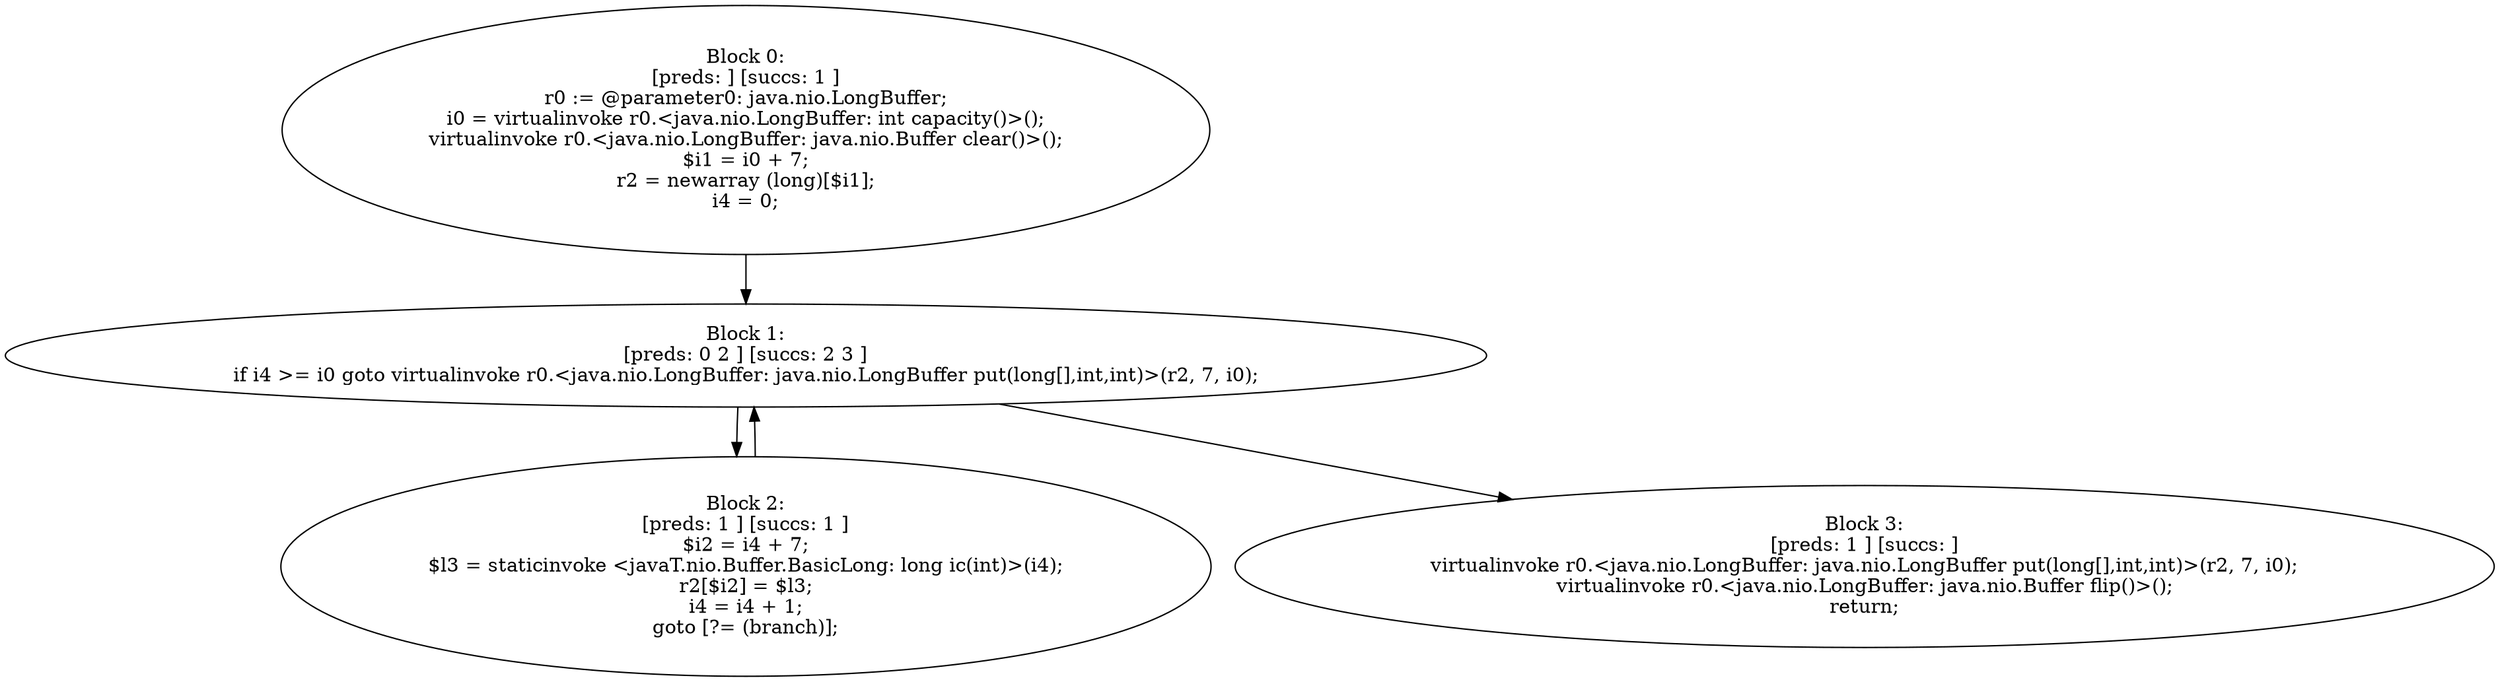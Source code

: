 digraph "unitGraph" {
    "Block 0:
[preds: ] [succs: 1 ]
r0 := @parameter0: java.nio.LongBuffer;
i0 = virtualinvoke r0.<java.nio.LongBuffer: int capacity()>();
virtualinvoke r0.<java.nio.LongBuffer: java.nio.Buffer clear()>();
$i1 = i0 + 7;
r2 = newarray (long)[$i1];
i4 = 0;
"
    "Block 1:
[preds: 0 2 ] [succs: 2 3 ]
if i4 >= i0 goto virtualinvoke r0.<java.nio.LongBuffer: java.nio.LongBuffer put(long[],int,int)>(r2, 7, i0);
"
    "Block 2:
[preds: 1 ] [succs: 1 ]
$i2 = i4 + 7;
$l3 = staticinvoke <javaT.nio.Buffer.BasicLong: long ic(int)>(i4);
r2[$i2] = $l3;
i4 = i4 + 1;
goto [?= (branch)];
"
    "Block 3:
[preds: 1 ] [succs: ]
virtualinvoke r0.<java.nio.LongBuffer: java.nio.LongBuffer put(long[],int,int)>(r2, 7, i0);
virtualinvoke r0.<java.nio.LongBuffer: java.nio.Buffer flip()>();
return;
"
    "Block 0:
[preds: ] [succs: 1 ]
r0 := @parameter0: java.nio.LongBuffer;
i0 = virtualinvoke r0.<java.nio.LongBuffer: int capacity()>();
virtualinvoke r0.<java.nio.LongBuffer: java.nio.Buffer clear()>();
$i1 = i0 + 7;
r2 = newarray (long)[$i1];
i4 = 0;
"->"Block 1:
[preds: 0 2 ] [succs: 2 3 ]
if i4 >= i0 goto virtualinvoke r0.<java.nio.LongBuffer: java.nio.LongBuffer put(long[],int,int)>(r2, 7, i0);
";
    "Block 1:
[preds: 0 2 ] [succs: 2 3 ]
if i4 >= i0 goto virtualinvoke r0.<java.nio.LongBuffer: java.nio.LongBuffer put(long[],int,int)>(r2, 7, i0);
"->"Block 2:
[preds: 1 ] [succs: 1 ]
$i2 = i4 + 7;
$l3 = staticinvoke <javaT.nio.Buffer.BasicLong: long ic(int)>(i4);
r2[$i2] = $l3;
i4 = i4 + 1;
goto [?= (branch)];
";
    "Block 1:
[preds: 0 2 ] [succs: 2 3 ]
if i4 >= i0 goto virtualinvoke r0.<java.nio.LongBuffer: java.nio.LongBuffer put(long[],int,int)>(r2, 7, i0);
"->"Block 3:
[preds: 1 ] [succs: ]
virtualinvoke r0.<java.nio.LongBuffer: java.nio.LongBuffer put(long[],int,int)>(r2, 7, i0);
virtualinvoke r0.<java.nio.LongBuffer: java.nio.Buffer flip()>();
return;
";
    "Block 2:
[preds: 1 ] [succs: 1 ]
$i2 = i4 + 7;
$l3 = staticinvoke <javaT.nio.Buffer.BasicLong: long ic(int)>(i4);
r2[$i2] = $l3;
i4 = i4 + 1;
goto [?= (branch)];
"->"Block 1:
[preds: 0 2 ] [succs: 2 3 ]
if i4 >= i0 goto virtualinvoke r0.<java.nio.LongBuffer: java.nio.LongBuffer put(long[],int,int)>(r2, 7, i0);
";
}
